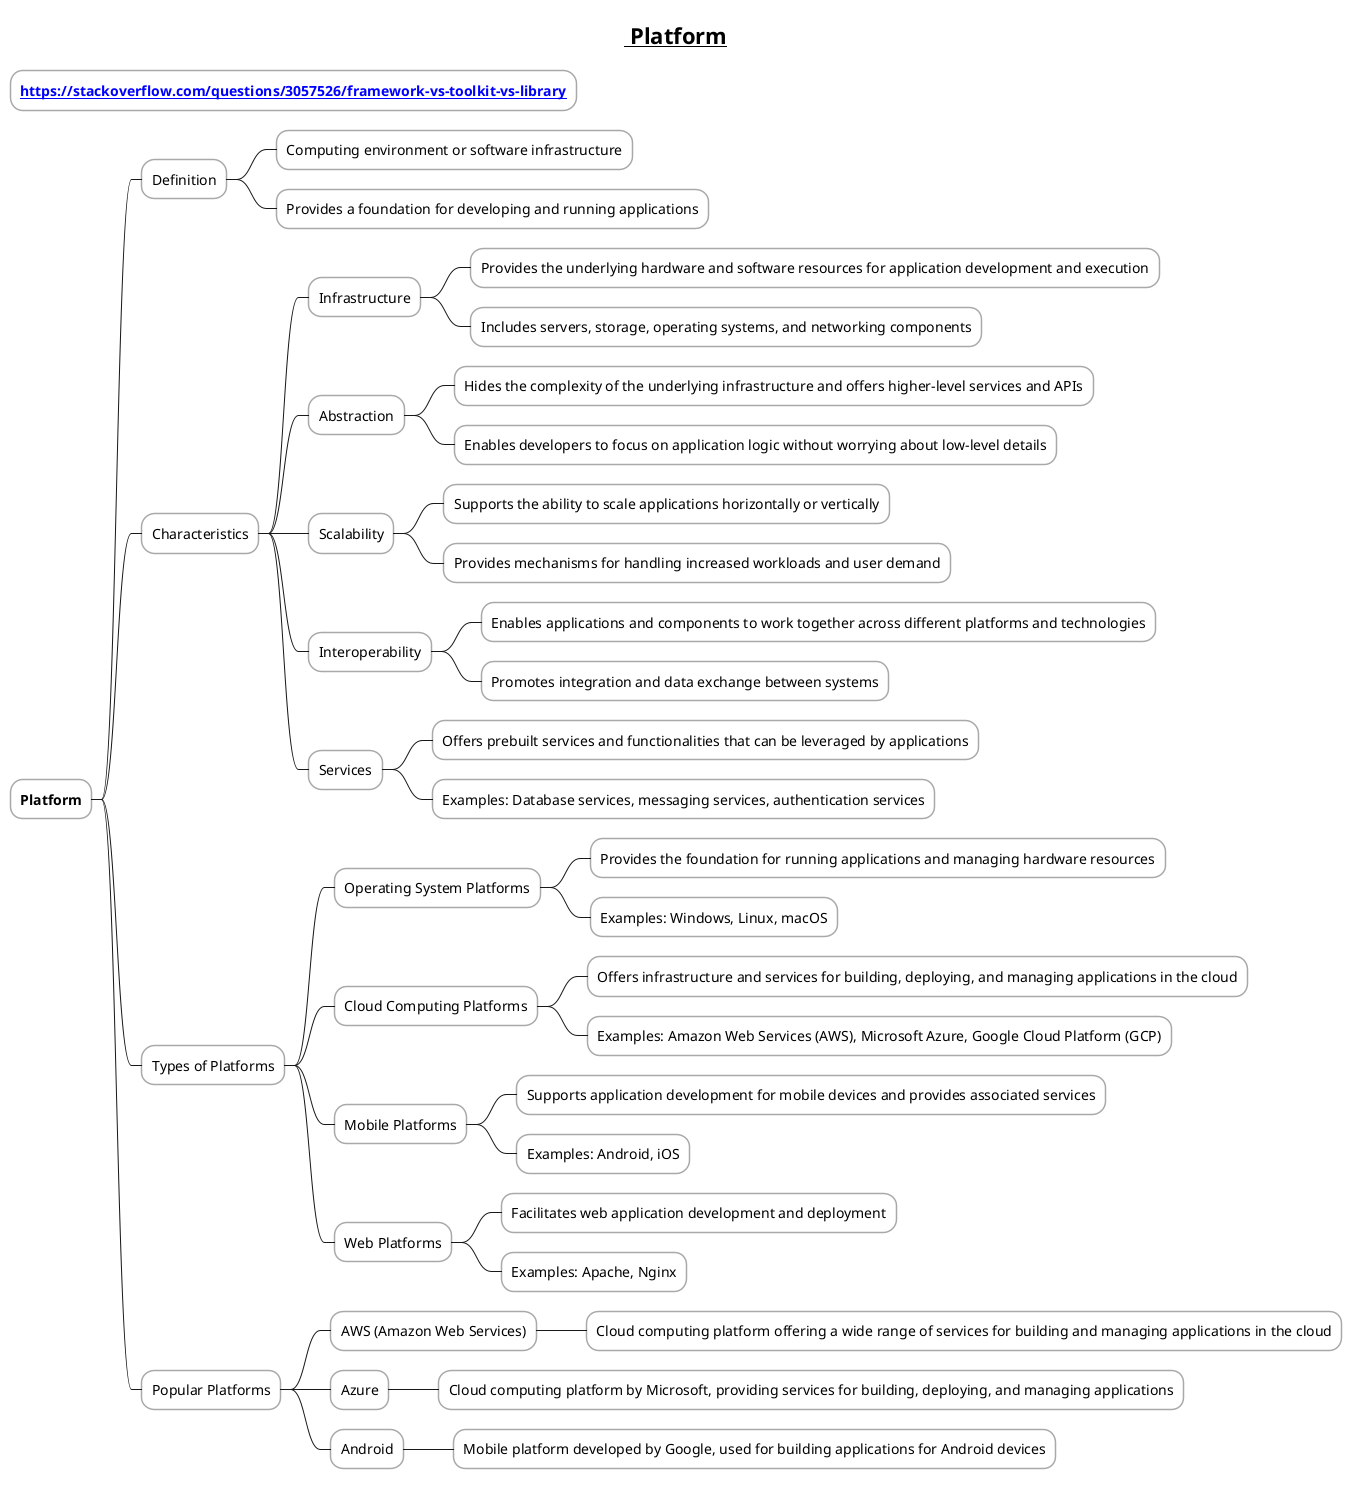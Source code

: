 @startmindmap

skinparam node {
    BorderColor DarkGray
    BackgroundColor White
}

skinparam connector {
    LineColor DarkGray
}

title =__ Platform__

* **[[https://stackoverflow.com/questions/3057526/framework-vs-toolkit-vs-library]]**
* **Platform**

** Definition
*** Computing environment or software infrastructure
*** Provides a foundation for developing and running applications

** Characteristics

*** Infrastructure
**** Provides the underlying hardware and software resources for application development and execution
**** Includes servers, storage, operating systems, and networking components

*** Abstraction
**** Hides the complexity of the underlying infrastructure and offers higher-level services and APIs
**** Enables developers to focus on application logic without worrying about low-level details

*** Scalability
**** Supports the ability to scale applications horizontally or vertically
**** Provides mechanisms for handling increased workloads and user demand

*** Interoperability
**** Enables applications and components to work together across different platforms and technologies
**** Promotes integration and data exchange between systems

*** Services
**** Offers prebuilt services and functionalities that can be leveraged by applications
**** Examples: Database services, messaging services, authentication services

** Types of Platforms

*** Operating System Platforms
**** Provides the foundation for running applications and managing hardware resources
**** Examples: Windows, Linux, macOS

*** Cloud Computing Platforms
**** Offers infrastructure and services for building, deploying, and managing applications in the cloud
**** Examples: Amazon Web Services (AWS), Microsoft Azure, Google Cloud Platform (GCP)

*** Mobile Platforms
**** Supports application development for mobile devices and provides associated services
**** Examples: Android, iOS

*** Web Platforms
**** Facilitates web application development and deployment
**** Examples: Apache, Nginx

** Popular Platforms

*** AWS (Amazon Web Services)
**** Cloud computing platform offering a wide range of services for building and managing applications in the cloud

*** Azure
**** Cloud computing platform by Microsoft, providing services for building, deploying, and managing applications

*** Android
**** Mobile platform developed by Google, used for building applications for Android devices

@endmindmap

